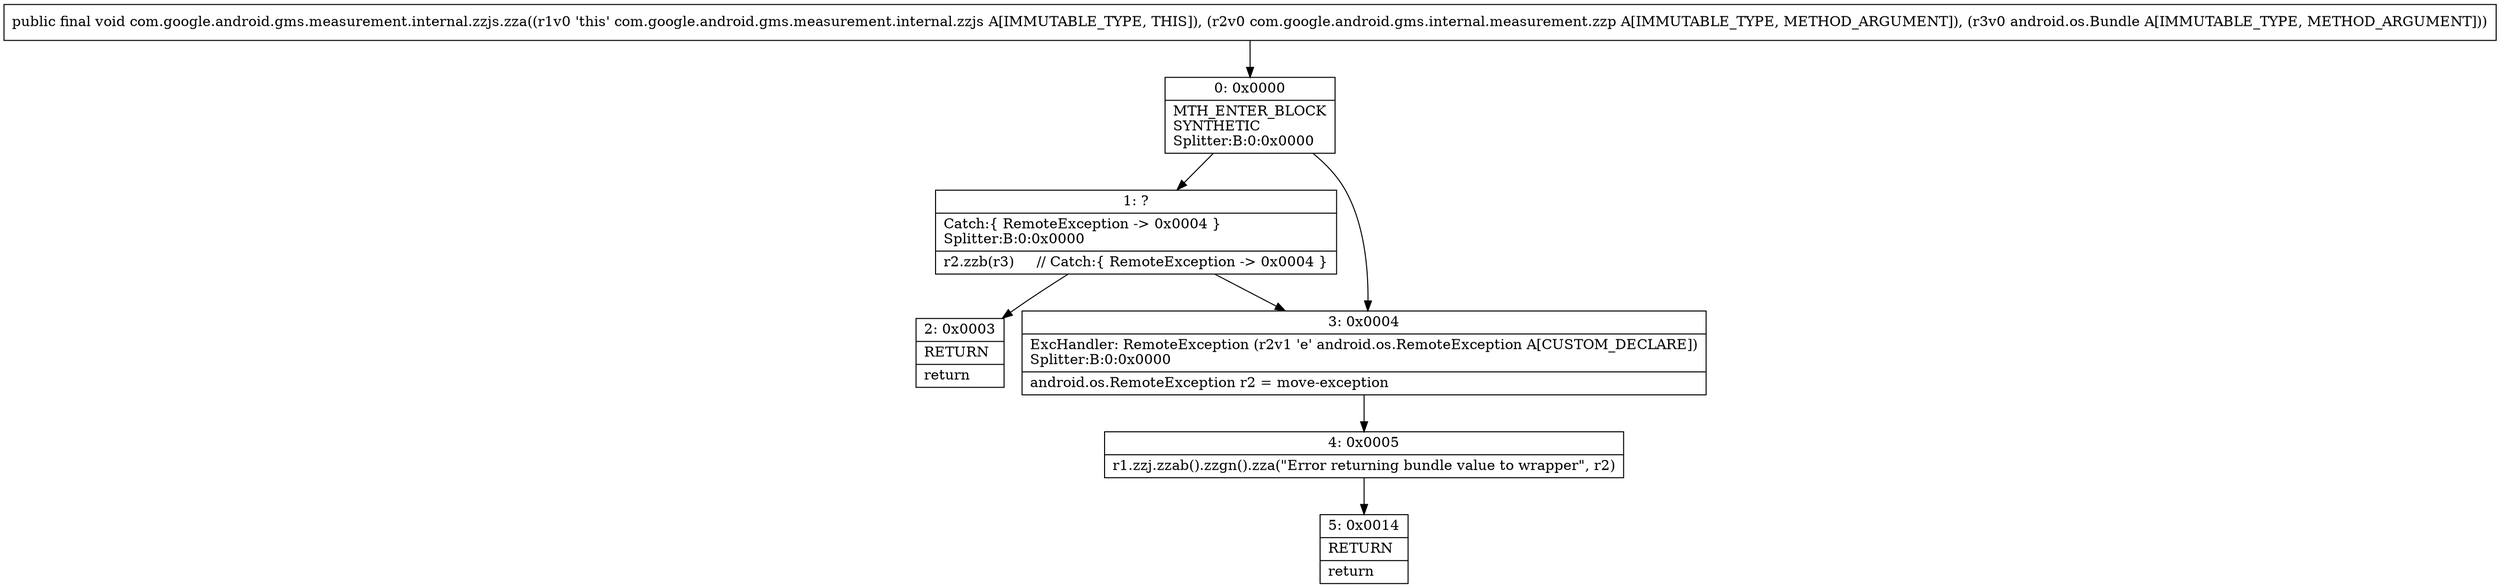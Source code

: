digraph "CFG forcom.google.android.gms.measurement.internal.zzjs.zza(Lcom\/google\/android\/gms\/internal\/measurement\/zzp;Landroid\/os\/Bundle;)V" {
Node_0 [shape=record,label="{0\:\ 0x0000|MTH_ENTER_BLOCK\lSYNTHETIC\lSplitter:B:0:0x0000\l}"];
Node_1 [shape=record,label="{1\:\ ?|Catch:\{ RemoteException \-\> 0x0004 \}\lSplitter:B:0:0x0000\l|r2.zzb(r3)     \/\/ Catch:\{ RemoteException \-\> 0x0004 \}\l}"];
Node_2 [shape=record,label="{2\:\ 0x0003|RETURN\l|return\l}"];
Node_3 [shape=record,label="{3\:\ 0x0004|ExcHandler: RemoteException (r2v1 'e' android.os.RemoteException A[CUSTOM_DECLARE])\lSplitter:B:0:0x0000\l|android.os.RemoteException r2 = move\-exception\l}"];
Node_4 [shape=record,label="{4\:\ 0x0005|r1.zzj.zzab().zzgn().zza(\"Error returning bundle value to wrapper\", r2)\l}"];
Node_5 [shape=record,label="{5\:\ 0x0014|RETURN\l|return\l}"];
MethodNode[shape=record,label="{public final void com.google.android.gms.measurement.internal.zzjs.zza((r1v0 'this' com.google.android.gms.measurement.internal.zzjs A[IMMUTABLE_TYPE, THIS]), (r2v0 com.google.android.gms.internal.measurement.zzp A[IMMUTABLE_TYPE, METHOD_ARGUMENT]), (r3v0 android.os.Bundle A[IMMUTABLE_TYPE, METHOD_ARGUMENT])) }"];
MethodNode -> Node_0;
Node_0 -> Node_1;
Node_0 -> Node_3;
Node_1 -> Node_2;
Node_1 -> Node_3;
Node_3 -> Node_4;
Node_4 -> Node_5;
}

